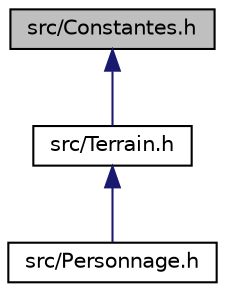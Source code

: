 digraph "src/Constantes.h"
{
 // LATEX_PDF_SIZE
  edge [fontname="Helvetica",fontsize="10",labelfontname="Helvetica",labelfontsize="10"];
  node [fontname="Helvetica",fontsize="10",shape=record];
  Node1 [label="src/Constantes.h",height=0.2,width=0.4,color="black", fillcolor="grey75", style="filled", fontcolor="black",tooltip="fichier de dÃ©claration de la class Constante"];
  Node1 -> Node2 [dir="back",color="midnightblue",fontsize="10",style="solid",fontname="Helvetica"];
  Node2 [label="src/Terrain.h",height=0.2,width=0.4,color="black", fillcolor="white", style="filled",URL="$Terrain_8h.html",tooltip="fichier de déclaration de la class terrain"];
  Node2 -> Node3 [dir="back",color="midnightblue",fontsize="10",style="solid",fontname="Helvetica"];
  Node3 [label="src/Personnage.h",height=0.2,width=0.4,color="black", fillcolor="white", style="filled",URL="$Personnage_8h.html",tooltip="fichier de déclaration de la class Personnage"];
}
